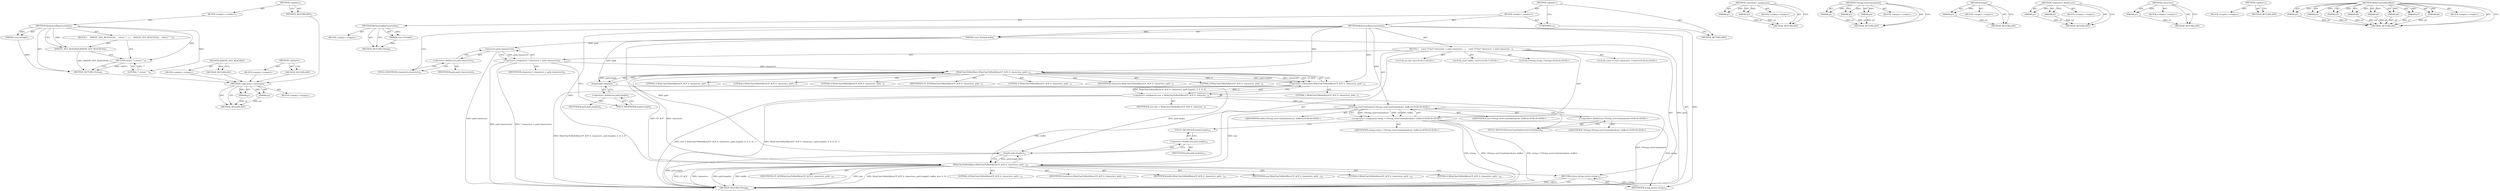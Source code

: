 digraph "WideCharToMultiByte" {
vulnerable_6 [label=<(METHOD,&lt;global&gt;)<SUB>1</SUB>>];
vulnerable_7 [label=<(BLOCK,&lt;empty&gt;,&lt;empty&gt;)<SUB>1</SUB>>];
vulnerable_8 [label=<(METHOD,fileSystemRepresentation)<SUB>1</SUB>>];
vulnerable_9 [label=<(PARAM,const String&amp;)<SUB>1</SUB>>];
vulnerable_10 [label=<(BLOCK,{
    ASSERT_NOT_REACHED();
    return &quot;&quot;;
 },{
    ASSERT_NOT_REACHED();
    return &quot;&quot;;
 })<SUB>2</SUB>>];
vulnerable_11 [label=<(ASSERT_NOT_REACHED,ASSERT_NOT_REACHED())<SUB>3</SUB>>];
vulnerable_12 [label=<(RETURN,return &quot;&quot;;,return &quot;&quot;;)<SUB>4</SUB>>];
vulnerable_13 [label=<(LITERAL,&quot;&quot;,return &quot;&quot;;)<SUB>4</SUB>>];
vulnerable_14 [label=<(METHOD_RETURN,CString)<SUB>1</SUB>>];
vulnerable_16 [label=<(METHOD_RETURN,ANY)<SUB>1</SUB>>];
vulnerable_35 [label=<(METHOD,ASSERT_NOT_REACHED)>];
vulnerable_36 [label=<(BLOCK,&lt;empty&gt;,&lt;empty&gt;)>];
vulnerable_37 [label=<(METHOD_RETURN,ANY)>];
vulnerable_29 [label=<(METHOD,&lt;global&gt;)<SUB>1</SUB>>];
vulnerable_30 [label=<(BLOCK,&lt;empty&gt;,&lt;empty&gt;)>];
vulnerable_31 [label=<(METHOD_RETURN,ANY)>];
fixed_104 [label=<(METHOD,&lt;operator&gt;.subtraction)>];
fixed_105 [label=<(PARAM,p1)>];
fixed_106 [label=<(PARAM,p2)>];
fixed_107 [label=<(BLOCK,&lt;empty&gt;,&lt;empty&gt;)>];
fixed_108 [label=<(METHOD_RETURN,ANY)>];
fixed_6 [label=<(METHOD,&lt;global&gt;)<SUB>1</SUB>>];
fixed_7 [label=<(BLOCK,&lt;empty&gt;,&lt;empty&gt;)<SUB>1</SUB>>];
fixed_8 [label=<(METHOD,fileSystemRepresentation)<SUB>1</SUB>>];
fixed_9 [label=<(PARAM,const String&amp;)<SUB>1</SUB>>];
fixed_10 [label=<(BLOCK,&lt;empty&gt;,&lt;empty&gt;)>];
fixed_11 [label=<(METHOD_RETURN,CString)<SUB>1</SUB>>];
fixed_13 [label=<(UNKNOWN,),))<SUB>1</SUB>>];
fixed_14 [label=<(METHOD,fileSystemRepresentation)<SUB>2</SUB>>];
fixed_15 [label=<(PARAM,const String&amp; path)<SUB>2</SUB>>];
fixed_16 [label=<(BLOCK,{
    const UChar* characters = path.characters...,{
    const UChar* characters = path.characters...)<SUB>3</SUB>>];
fixed_17 [label="<(LOCAL,const UChar* characters: UChar*)<SUB>4</SUB>>"];
fixed_18 [label=<(&lt;operator&gt;.assignment,* characters = path.characters())<SUB>4</SUB>>];
fixed_19 [label=<(IDENTIFIER,characters,* characters = path.characters())<SUB>4</SUB>>];
fixed_20 [label=<(characters,path.characters())<SUB>4</SUB>>];
fixed_21 [label=<(&lt;operator&gt;.fieldAccess,path.characters)<SUB>4</SUB>>];
fixed_22 [label=<(IDENTIFIER,path,path.characters())<SUB>4</SUB>>];
fixed_23 [label=<(FIELD_IDENTIFIER,characters,characters)<SUB>4</SUB>>];
fixed_24 [label="<(LOCAL,int size: int)<SUB>5</SUB>>"];
fixed_25 [label=<(&lt;operator&gt;.assignment,size = WideCharToMultiByte(CP_ACP, 0, character...)<SUB>5</SUB>>];
fixed_26 [label=<(IDENTIFIER,size,size = WideCharToMultiByte(CP_ACP, 0, character...)<SUB>5</SUB>>];
fixed_27 [label=<(&lt;operator&gt;.subtraction,WideCharToMultiByte(CP_ACP, 0, characters, path...)<SUB>5</SUB>>];
fixed_28 [label=<(WideCharToMultiByte,WideCharToMultiByte(CP_ACP, 0, characters, path...)<SUB>5</SUB>>];
fixed_29 [label=<(IDENTIFIER,CP_ACP,WideCharToMultiByte(CP_ACP, 0, characters, path...)<SUB>5</SUB>>];
fixed_30 [label=<(LITERAL,0,WideCharToMultiByte(CP_ACP, 0, characters, path...)<SUB>5</SUB>>];
fixed_31 [label=<(IDENTIFIER,characters,WideCharToMultiByte(CP_ACP, 0, characters, path...)<SUB>5</SUB>>];
fixed_32 [label=<(length,path.length())<SUB>5</SUB>>];
fixed_33 [label=<(&lt;operator&gt;.fieldAccess,path.length)<SUB>5</SUB>>];
fixed_34 [label=<(IDENTIFIER,path,path.length())<SUB>5</SUB>>];
fixed_35 [label=<(FIELD_IDENTIFIER,length,length)<SUB>5</SUB>>];
fixed_36 [label=<(LITERAL,0,WideCharToMultiByte(CP_ACP, 0, characters, path...)<SUB>5</SUB>>];
fixed_37 [label=<(LITERAL,0,WideCharToMultiByte(CP_ACP, 0, characters, path...)<SUB>5</SUB>>];
fixed_38 [label=<(LITERAL,0,WideCharToMultiByte(CP_ACP, 0, characters, path...)<SUB>5</SUB>>];
fixed_39 [label=<(LITERAL,0,WideCharToMultiByte(CP_ACP, 0, characters, path...)<SUB>5</SUB>>];
fixed_40 [label=<(LITERAL,1,WideCharToMultiByte(CP_ACP, 0, characters, path...)<SUB>5</SUB>>];
fixed_41 [label="<(LOCAL,char* buffer: char*)<SUB>7</SUB>>"];
fixed_42 [label="<(LOCAL,CString string: CString)<SUB>8</SUB>>"];
fixed_43 [label="<(&lt;operator&gt;.assignment,string = CString::newUninitialized(size, buffer))<SUB>8</SUB>>"];
fixed_44 [label="<(IDENTIFIER,string,string = CString::newUninitialized(size, buffer))<SUB>8</SUB>>"];
fixed_45 [label="<(CString.newUninitialized,CString::newUninitialized(size, buffer))<SUB>8</SUB>>"];
fixed_46 [label="<(&lt;operator&gt;.fieldAccess,CString::newUninitialized)<SUB>8</SUB>>"];
fixed_47 [label="<(IDENTIFIER,CString,CString::newUninitialized(size, buffer))<SUB>8</SUB>>"];
fixed_48 [label=<(FIELD_IDENTIFIER,newUninitialized,newUninitialized)<SUB>8</SUB>>];
fixed_49 [label="<(IDENTIFIER,size,CString::newUninitialized(size, buffer))<SUB>8</SUB>>"];
fixed_50 [label="<(IDENTIFIER,buffer,CString::newUninitialized(size, buffer))<SUB>8</SUB>>"];
fixed_51 [label=<(WideCharToMultiByte,WideCharToMultiByte(CP_ACP, 0, characters, path...)<SUB>10</SUB>>];
fixed_52 [label=<(IDENTIFIER,CP_ACP,WideCharToMultiByte(CP_ACP, 0, characters, path...)<SUB>10</SUB>>];
fixed_53 [label=<(LITERAL,0,WideCharToMultiByte(CP_ACP, 0, characters, path...)<SUB>10</SUB>>];
fixed_54 [label=<(IDENTIFIER,characters,WideCharToMultiByte(CP_ACP, 0, characters, path...)<SUB>10</SUB>>];
fixed_55 [label=<(length,path.length())<SUB>10</SUB>>];
fixed_56 [label=<(&lt;operator&gt;.fieldAccess,path.length)<SUB>10</SUB>>];
fixed_57 [label=<(IDENTIFIER,path,path.length())<SUB>10</SUB>>];
fixed_58 [label=<(FIELD_IDENTIFIER,length,length)<SUB>10</SUB>>];
fixed_59 [label=<(IDENTIFIER,buffer,WideCharToMultiByte(CP_ACP, 0, characters, path...)<SUB>10</SUB>>];
fixed_60 [label=<(IDENTIFIER,size,WideCharToMultiByte(CP_ACP, 0, characters, path...)<SUB>10</SUB>>];
fixed_61 [label=<(LITERAL,0,WideCharToMultiByte(CP_ACP, 0, characters, path...)<SUB>10</SUB>>];
fixed_62 [label=<(LITERAL,0,WideCharToMultiByte(CP_ACP, 0, characters, path...)<SUB>10</SUB>>];
fixed_63 [label=<(RETURN,return string;,return string;)<SUB>12</SUB>>];
fixed_64 [label=<(IDENTIFIER,string,return string;)<SUB>12</SUB>>];
fixed_65 [label=<(METHOD_RETURN,CString)<SUB>2</SUB>>];
fixed_67 [label=<(METHOD_RETURN,ANY)<SUB>1</SUB>>];
fixed_90 [label=<(METHOD,&lt;operator&gt;.assignment)>];
fixed_91 [label=<(PARAM,p1)>];
fixed_92 [label=<(PARAM,p2)>];
fixed_93 [label=<(BLOCK,&lt;empty&gt;,&lt;empty&gt;)>];
fixed_94 [label=<(METHOD_RETURN,ANY)>];
fixed_124 [label=<(METHOD,CString.newUninitialized)>];
fixed_125 [label=<(PARAM,p1)>];
fixed_126 [label=<(PARAM,p2)>];
fixed_127 [label=<(PARAM,p3)>];
fixed_128 [label=<(BLOCK,&lt;empty&gt;,&lt;empty&gt;)>];
fixed_129 [label=<(METHOD_RETURN,ANY)>];
fixed_120 [label=<(METHOD,length)>];
fixed_121 [label=<(PARAM,p1)>];
fixed_122 [label=<(BLOCK,&lt;empty&gt;,&lt;empty&gt;)>];
fixed_123 [label=<(METHOD_RETURN,ANY)>];
fixed_99 [label=<(METHOD,&lt;operator&gt;.fieldAccess)>];
fixed_100 [label=<(PARAM,p1)>];
fixed_101 [label=<(PARAM,p2)>];
fixed_102 [label=<(BLOCK,&lt;empty&gt;,&lt;empty&gt;)>];
fixed_103 [label=<(METHOD_RETURN,ANY)>];
fixed_95 [label=<(METHOD,characters)>];
fixed_96 [label=<(PARAM,p1)>];
fixed_97 [label=<(BLOCK,&lt;empty&gt;,&lt;empty&gt;)>];
fixed_98 [label=<(METHOD_RETURN,ANY)>];
fixed_84 [label=<(METHOD,&lt;global&gt;)<SUB>1</SUB>>];
fixed_85 [label=<(BLOCK,&lt;empty&gt;,&lt;empty&gt;)>];
fixed_86 [label=<(METHOD_RETURN,ANY)>];
fixed_109 [label=<(METHOD,WideCharToMultiByte)>];
fixed_110 [label=<(PARAM,p1)>];
fixed_111 [label=<(PARAM,p2)>];
fixed_112 [label=<(PARAM,p3)>];
fixed_113 [label=<(PARAM,p4)>];
fixed_114 [label=<(PARAM,p5)>];
fixed_115 [label=<(PARAM,p6)>];
fixed_116 [label=<(PARAM,p7)>];
fixed_117 [label=<(PARAM,p8)>];
fixed_118 [label=<(BLOCK,&lt;empty&gt;,&lt;empty&gt;)>];
fixed_119 [label=<(METHOD_RETURN,ANY)>];
vulnerable_6 -> vulnerable_7  [key=0, label="AST: "];
vulnerable_6 -> vulnerable_16  [key=0, label="AST: "];
vulnerable_6 -> vulnerable_16  [key=1, label="CFG: "];
vulnerable_7 -> vulnerable_8  [key=0, label="AST: "];
vulnerable_8 -> vulnerable_9  [key=0, label="AST: "];
vulnerable_8 -> vulnerable_9  [key=1, label="DDG: "];
vulnerable_8 -> vulnerable_10  [key=0, label="AST: "];
vulnerable_8 -> vulnerable_14  [key=0, label="AST: "];
vulnerable_8 -> vulnerable_11  [key=0, label="CFG: "];
vulnerable_8 -> vulnerable_11  [key=1, label="DDG: "];
vulnerable_8 -> vulnerable_12  [key=0, label="DDG: "];
vulnerable_8 -> vulnerable_13  [key=0, label="DDG: "];
vulnerable_9 -> vulnerable_14  [key=0, label="DDG: "];
vulnerable_10 -> vulnerable_11  [key=0, label="AST: "];
vulnerable_10 -> vulnerable_12  [key=0, label="AST: "];
vulnerable_11 -> vulnerable_12  [key=0, label="CFG: "];
vulnerable_11 -> vulnerable_14  [key=0, label="DDG: ASSERT_NOT_REACHED()"];
vulnerable_12 -> vulnerable_13  [key=0, label="AST: "];
vulnerable_12 -> vulnerable_14  [key=0, label="CFG: "];
vulnerable_12 -> vulnerable_14  [key=1, label="DDG: &lt;RET&gt;"];
vulnerable_13 -> vulnerable_12  [key=0, label="DDG: &quot;&quot;"];
vulnerable_14 -> fixed_104  [key=0];
vulnerable_16 -> fixed_104  [key=0];
vulnerable_35 -> vulnerable_36  [key=0, label="AST: "];
vulnerable_35 -> vulnerable_37  [key=0, label="AST: "];
vulnerable_35 -> vulnerable_37  [key=1, label="CFG: "];
vulnerable_36 -> fixed_104  [key=0];
vulnerable_37 -> fixed_104  [key=0];
vulnerable_29 -> vulnerable_30  [key=0, label="AST: "];
vulnerable_29 -> vulnerable_31  [key=0, label="AST: "];
vulnerable_29 -> vulnerable_31  [key=1, label="CFG: "];
vulnerable_30 -> fixed_104  [key=0];
vulnerable_31 -> fixed_104  [key=0];
fixed_104 -> fixed_105  [key=0, label="AST: "];
fixed_104 -> fixed_105  [key=1, label="DDG: "];
fixed_104 -> fixed_107  [key=0, label="AST: "];
fixed_104 -> fixed_106  [key=0, label="AST: "];
fixed_104 -> fixed_106  [key=1, label="DDG: "];
fixed_104 -> fixed_108  [key=0, label="AST: "];
fixed_104 -> fixed_108  [key=1, label="CFG: "];
fixed_105 -> fixed_108  [key=0, label="DDG: p1"];
fixed_106 -> fixed_108  [key=0, label="DDG: p2"];
fixed_6 -> fixed_7  [key=0, label="AST: "];
fixed_6 -> fixed_67  [key=0, label="AST: "];
fixed_6 -> fixed_13  [key=0, label="CFG: "];
fixed_7 -> fixed_8  [key=0, label="AST: "];
fixed_7 -> fixed_13  [key=0, label="AST: "];
fixed_7 -> fixed_14  [key=0, label="AST: "];
fixed_8 -> fixed_9  [key=0, label="AST: "];
fixed_8 -> fixed_9  [key=1, label="DDG: "];
fixed_8 -> fixed_10  [key=0, label="AST: "];
fixed_8 -> fixed_11  [key=0, label="AST: "];
fixed_8 -> fixed_11  [key=1, label="CFG: "];
fixed_9 -> fixed_11  [key=0, label="DDG: "];
fixed_13 -> fixed_67  [key=0, label="CFG: "];
fixed_14 -> fixed_15  [key=0, label="AST: "];
fixed_14 -> fixed_15  [key=1, label="DDG: "];
fixed_14 -> fixed_16  [key=0, label="AST: "];
fixed_14 -> fixed_65  [key=0, label="AST: "];
fixed_14 -> fixed_23  [key=0, label="CFG: "];
fixed_14 -> fixed_51  [key=0, label="DDG: "];
fixed_14 -> fixed_64  [key=0, label="DDG: "];
fixed_14 -> fixed_27  [key=0, label="DDG: "];
fixed_14 -> fixed_45  [key=0, label="DDG: "];
fixed_14 -> fixed_28  [key=0, label="DDG: "];
fixed_15 -> fixed_65  [key=0, label="DDG: path"];
fixed_15 -> fixed_20  [key=0, label="DDG: path"];
fixed_15 -> fixed_55  [key=0, label="DDG: path"];
fixed_15 -> fixed_32  [key=0, label="DDG: path"];
fixed_16 -> fixed_17  [key=0, label="AST: "];
fixed_16 -> fixed_18  [key=0, label="AST: "];
fixed_16 -> fixed_24  [key=0, label="AST: "];
fixed_16 -> fixed_25  [key=0, label="AST: "];
fixed_16 -> fixed_41  [key=0, label="AST: "];
fixed_16 -> fixed_42  [key=0, label="AST: "];
fixed_16 -> fixed_43  [key=0, label="AST: "];
fixed_16 -> fixed_51  [key=0, label="AST: "];
fixed_16 -> fixed_63  [key=0, label="AST: "];
fixed_18 -> fixed_19  [key=0, label="AST: "];
fixed_18 -> fixed_20  [key=0, label="AST: "];
fixed_18 -> fixed_35  [key=0, label="CFG: "];
fixed_18 -> fixed_65  [key=0, label="DDG: path.characters()"];
fixed_18 -> fixed_65  [key=1, label="DDG: * characters = path.characters()"];
fixed_18 -> fixed_28  [key=0, label="DDG: characters"];
fixed_20 -> fixed_21  [key=0, label="AST: "];
fixed_20 -> fixed_18  [key=0, label="CFG: "];
fixed_20 -> fixed_18  [key=1, label="DDG: path.characters"];
fixed_20 -> fixed_65  [key=0, label="DDG: path.characters"];
fixed_21 -> fixed_22  [key=0, label="AST: "];
fixed_21 -> fixed_23  [key=0, label="AST: "];
fixed_21 -> fixed_20  [key=0, label="CFG: "];
fixed_23 -> fixed_21  [key=0, label="CFG: "];
fixed_25 -> fixed_26  [key=0, label="AST: "];
fixed_25 -> fixed_27  [key=0, label="AST: "];
fixed_25 -> fixed_48  [key=0, label="CFG: "];
fixed_25 -> fixed_65  [key=0, label="DDG: WideCharToMultiByte(CP_ACP, 0, characters, path.length(), 0, 0, 0, 0) - 1"];
fixed_25 -> fixed_65  [key=1, label="DDG: size = WideCharToMultiByte(CP_ACP, 0, characters, path.length(), 0, 0, 0, 0) - 1"];
fixed_25 -> fixed_45  [key=0, label="DDG: size"];
fixed_27 -> fixed_28  [key=0, label="AST: "];
fixed_27 -> fixed_40  [key=0, label="AST: "];
fixed_27 -> fixed_25  [key=0, label="CFG: "];
fixed_27 -> fixed_25  [key=1, label="DDG: WideCharToMultiByte(CP_ACP, 0, characters, path.length(), 0, 0, 0, 0)"];
fixed_27 -> fixed_25  [key=2, label="DDG: 1"];
fixed_27 -> fixed_65  [key=0, label="DDG: WideCharToMultiByte(CP_ACP, 0, characters, path.length(), 0, 0, 0, 0)"];
fixed_28 -> fixed_29  [key=0, label="AST: "];
fixed_28 -> fixed_30  [key=0, label="AST: "];
fixed_28 -> fixed_31  [key=0, label="AST: "];
fixed_28 -> fixed_32  [key=0, label="AST: "];
fixed_28 -> fixed_36  [key=0, label="AST: "];
fixed_28 -> fixed_37  [key=0, label="AST: "];
fixed_28 -> fixed_38  [key=0, label="AST: "];
fixed_28 -> fixed_39  [key=0, label="AST: "];
fixed_28 -> fixed_27  [key=0, label="CFG: "];
fixed_28 -> fixed_27  [key=1, label="DDG: 0"];
fixed_28 -> fixed_27  [key=2, label="DDG: path.length()"];
fixed_28 -> fixed_27  [key=3, label="DDG: characters"];
fixed_28 -> fixed_27  [key=4, label="DDG: CP_ACP"];
fixed_28 -> fixed_51  [key=0, label="DDG: CP_ACP"];
fixed_28 -> fixed_51  [key=1, label="DDG: characters"];
fixed_32 -> fixed_33  [key=0, label="AST: "];
fixed_32 -> fixed_28  [key=0, label="CFG: "];
fixed_32 -> fixed_28  [key=1, label="DDG: path.length"];
fixed_32 -> fixed_55  [key=0, label="DDG: path.length"];
fixed_33 -> fixed_34  [key=0, label="AST: "];
fixed_33 -> fixed_35  [key=0, label="AST: "];
fixed_33 -> fixed_32  [key=0, label="CFG: "];
fixed_35 -> fixed_33  [key=0, label="CFG: "];
fixed_43 -> fixed_44  [key=0, label="AST: "];
fixed_43 -> fixed_45  [key=0, label="AST: "];
fixed_43 -> fixed_58  [key=0, label="CFG: "];
fixed_43 -> fixed_65  [key=0, label="DDG: string"];
fixed_43 -> fixed_65  [key=1, label="DDG: CString::newUninitialized(size, buffer)"];
fixed_43 -> fixed_65  [key=2, label="DDG: string = CString::newUninitialized(size, buffer)"];
fixed_43 -> fixed_64  [key=0, label="DDG: string"];
fixed_45 -> fixed_46  [key=0, label="AST: "];
fixed_45 -> fixed_49  [key=0, label="AST: "];
fixed_45 -> fixed_50  [key=0, label="AST: "];
fixed_45 -> fixed_43  [key=0, label="CFG: "];
fixed_45 -> fixed_43  [key=1, label="DDG: CString::newUninitialized"];
fixed_45 -> fixed_43  [key=2, label="DDG: size"];
fixed_45 -> fixed_43  [key=3, label="DDG: buffer"];
fixed_45 -> fixed_65  [key=0, label="DDG: CString::newUninitialized"];
fixed_45 -> fixed_51  [key=0, label="DDG: buffer"];
fixed_45 -> fixed_51  [key=1, label="DDG: size"];
fixed_46 -> fixed_47  [key=0, label="AST: "];
fixed_46 -> fixed_48  [key=0, label="AST: "];
fixed_46 -> fixed_45  [key=0, label="CFG: "];
fixed_48 -> fixed_46  [key=0, label="CFG: "];
fixed_51 -> fixed_52  [key=0, label="AST: "];
fixed_51 -> fixed_53  [key=0, label="AST: "];
fixed_51 -> fixed_54  [key=0, label="AST: "];
fixed_51 -> fixed_55  [key=0, label="AST: "];
fixed_51 -> fixed_59  [key=0, label="AST: "];
fixed_51 -> fixed_60  [key=0, label="AST: "];
fixed_51 -> fixed_61  [key=0, label="AST: "];
fixed_51 -> fixed_62  [key=0, label="AST: "];
fixed_51 -> fixed_63  [key=0, label="CFG: "];
fixed_51 -> fixed_65  [key=0, label="DDG: CP_ACP"];
fixed_51 -> fixed_65  [key=1, label="DDG: characters"];
fixed_51 -> fixed_65  [key=2, label="DDG: path.length()"];
fixed_51 -> fixed_65  [key=3, label="DDG: buffer"];
fixed_51 -> fixed_65  [key=4, label="DDG: size"];
fixed_51 -> fixed_65  [key=5, label="DDG: WideCharToMultiByte(CP_ACP, 0, characters, path.length(), buffer, size, 0, 0)"];
fixed_55 -> fixed_56  [key=0, label="AST: "];
fixed_55 -> fixed_51  [key=0, label="CFG: "];
fixed_55 -> fixed_51  [key=1, label="DDG: path.length"];
fixed_55 -> fixed_65  [key=0, label="DDG: path.length"];
fixed_56 -> fixed_57  [key=0, label="AST: "];
fixed_56 -> fixed_58  [key=0, label="AST: "];
fixed_56 -> fixed_55  [key=0, label="CFG: "];
fixed_58 -> fixed_56  [key=0, label="CFG: "];
fixed_63 -> fixed_64  [key=0, label="AST: "];
fixed_63 -> fixed_65  [key=0, label="CFG: "];
fixed_63 -> fixed_65  [key=1, label="DDG: &lt;RET&gt;"];
fixed_64 -> fixed_63  [key=0, label="DDG: string"];
fixed_90 -> fixed_91  [key=0, label="AST: "];
fixed_90 -> fixed_91  [key=1, label="DDG: "];
fixed_90 -> fixed_93  [key=0, label="AST: "];
fixed_90 -> fixed_92  [key=0, label="AST: "];
fixed_90 -> fixed_92  [key=1, label="DDG: "];
fixed_90 -> fixed_94  [key=0, label="AST: "];
fixed_90 -> fixed_94  [key=1, label="CFG: "];
fixed_91 -> fixed_94  [key=0, label="DDG: p1"];
fixed_92 -> fixed_94  [key=0, label="DDG: p2"];
fixed_124 -> fixed_125  [key=0, label="AST: "];
fixed_124 -> fixed_125  [key=1, label="DDG: "];
fixed_124 -> fixed_128  [key=0, label="AST: "];
fixed_124 -> fixed_126  [key=0, label="AST: "];
fixed_124 -> fixed_126  [key=1, label="DDG: "];
fixed_124 -> fixed_129  [key=0, label="AST: "];
fixed_124 -> fixed_129  [key=1, label="CFG: "];
fixed_124 -> fixed_127  [key=0, label="AST: "];
fixed_124 -> fixed_127  [key=1, label="DDG: "];
fixed_125 -> fixed_129  [key=0, label="DDG: p1"];
fixed_126 -> fixed_129  [key=0, label="DDG: p2"];
fixed_127 -> fixed_129  [key=0, label="DDG: p3"];
fixed_120 -> fixed_121  [key=0, label="AST: "];
fixed_120 -> fixed_121  [key=1, label="DDG: "];
fixed_120 -> fixed_122  [key=0, label="AST: "];
fixed_120 -> fixed_123  [key=0, label="AST: "];
fixed_120 -> fixed_123  [key=1, label="CFG: "];
fixed_121 -> fixed_123  [key=0, label="DDG: p1"];
fixed_99 -> fixed_100  [key=0, label="AST: "];
fixed_99 -> fixed_100  [key=1, label="DDG: "];
fixed_99 -> fixed_102  [key=0, label="AST: "];
fixed_99 -> fixed_101  [key=0, label="AST: "];
fixed_99 -> fixed_101  [key=1, label="DDG: "];
fixed_99 -> fixed_103  [key=0, label="AST: "];
fixed_99 -> fixed_103  [key=1, label="CFG: "];
fixed_100 -> fixed_103  [key=0, label="DDG: p1"];
fixed_101 -> fixed_103  [key=0, label="DDG: p2"];
fixed_95 -> fixed_96  [key=0, label="AST: "];
fixed_95 -> fixed_96  [key=1, label="DDG: "];
fixed_95 -> fixed_97  [key=0, label="AST: "];
fixed_95 -> fixed_98  [key=0, label="AST: "];
fixed_95 -> fixed_98  [key=1, label="CFG: "];
fixed_96 -> fixed_98  [key=0, label="DDG: p1"];
fixed_84 -> fixed_85  [key=0, label="AST: "];
fixed_84 -> fixed_86  [key=0, label="AST: "];
fixed_84 -> fixed_86  [key=1, label="CFG: "];
fixed_109 -> fixed_110  [key=0, label="AST: "];
fixed_109 -> fixed_110  [key=1, label="DDG: "];
fixed_109 -> fixed_118  [key=0, label="AST: "];
fixed_109 -> fixed_111  [key=0, label="AST: "];
fixed_109 -> fixed_111  [key=1, label="DDG: "];
fixed_109 -> fixed_119  [key=0, label="AST: "];
fixed_109 -> fixed_119  [key=1, label="CFG: "];
fixed_109 -> fixed_112  [key=0, label="AST: "];
fixed_109 -> fixed_112  [key=1, label="DDG: "];
fixed_109 -> fixed_113  [key=0, label="AST: "];
fixed_109 -> fixed_113  [key=1, label="DDG: "];
fixed_109 -> fixed_114  [key=0, label="AST: "];
fixed_109 -> fixed_114  [key=1, label="DDG: "];
fixed_109 -> fixed_115  [key=0, label="AST: "];
fixed_109 -> fixed_115  [key=1, label="DDG: "];
fixed_109 -> fixed_116  [key=0, label="AST: "];
fixed_109 -> fixed_116  [key=1, label="DDG: "];
fixed_109 -> fixed_117  [key=0, label="AST: "];
fixed_109 -> fixed_117  [key=1, label="DDG: "];
fixed_110 -> fixed_119  [key=0, label="DDG: p1"];
fixed_111 -> fixed_119  [key=0, label="DDG: p2"];
fixed_112 -> fixed_119  [key=0, label="DDG: p3"];
fixed_113 -> fixed_119  [key=0, label="DDG: p4"];
fixed_114 -> fixed_119  [key=0, label="DDG: p5"];
fixed_115 -> fixed_119  [key=0, label="DDG: p6"];
fixed_116 -> fixed_119  [key=0, label="DDG: p7"];
fixed_117 -> fixed_119  [key=0, label="DDG: p8"];
}
